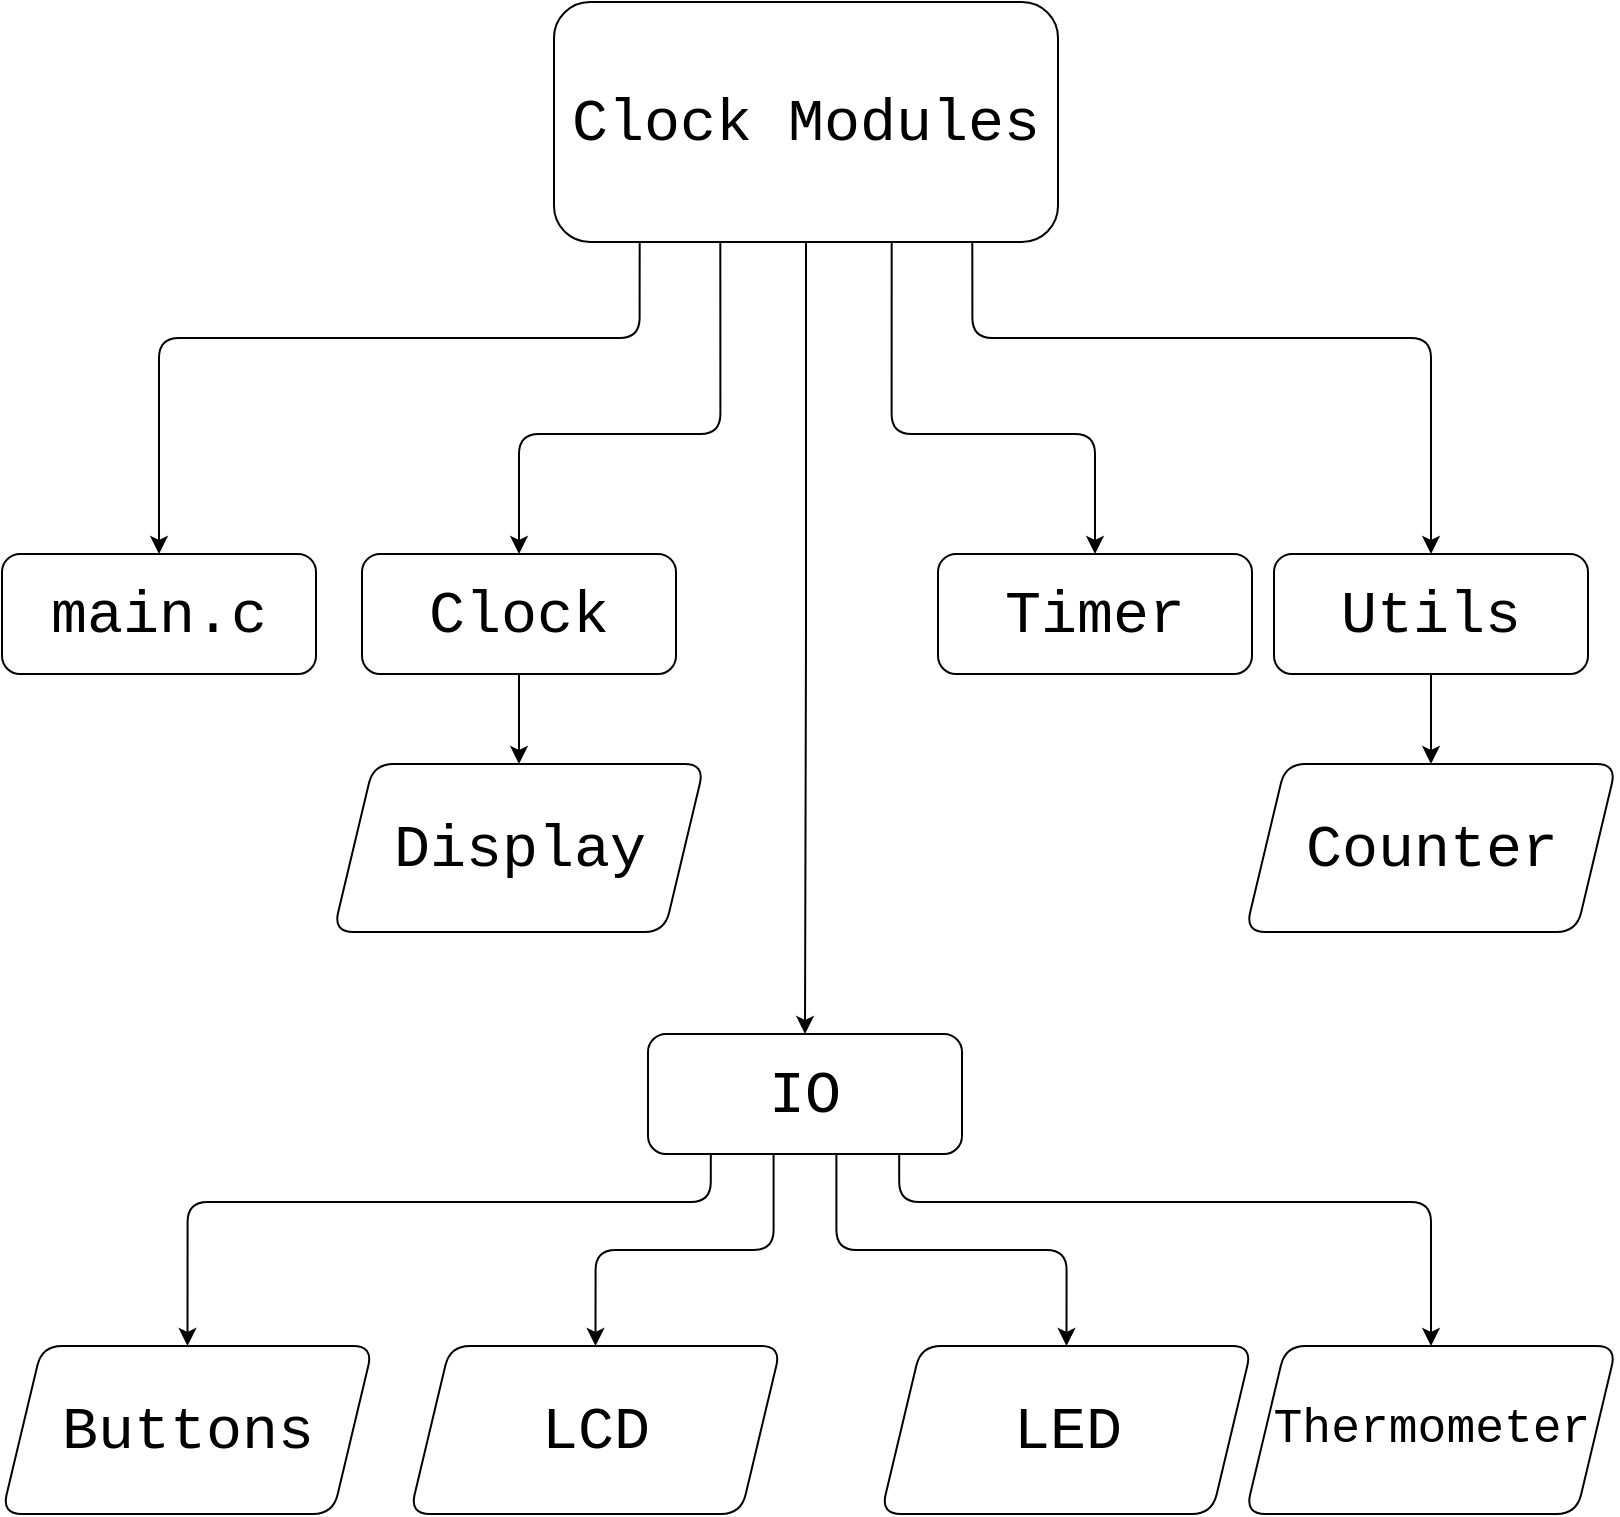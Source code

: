 <mxfile version="27.0.9" pages="3">
  <diagram id="nUrGyAVqV7efe5gS89tq" name="Modules-Overview">
    <mxGraphModel dx="963" dy="1023" grid="1" gridSize="12" guides="1" tooltips="1" connect="1" arrows="1" fold="1" page="1" pageScale="1" pageWidth="827" pageHeight="1169" background="#FFFFFF" math="0" shadow="0" adaptiveColors="auto">
      <root>
        <mxCell id="0" />
        <mxCell id="1" parent="0" />
        <mxCell id="XRgSUxfCGnSFoyBDrabc-9" value="main.c" style="rounded=1;whiteSpace=wrap;html=1;fontFamily=Courier New;fontSize=30;points=[[0.5,0,0,0,0]];labelBackgroundColor=none;" vertex="1" parent="1">
          <mxGeometry x="12" y="396" width="157" height="60" as="geometry" />
        </mxCell>
        <mxCell id="XRgSUxfCGnSFoyBDrabc-14" value="Timer" style="rounded=1;whiteSpace=wrap;html=1;fontFamily=Courier New;fontSize=30;points=[[0.5,0,0,0,0]];labelBackgroundColor=none;" vertex="1" parent="1">
          <mxGeometry x="480" y="396" width="157" height="60" as="geometry" />
        </mxCell>
        <mxCell id="XRgSUxfCGnSFoyBDrabc-16" value="Clock" style="rounded=1;whiteSpace=wrap;html=1;fontFamily=Courier New;fontSize=30;points=[[0.5,0,0,0,0],[0.5,1,0,0,0]];labelBackgroundColor=none;" vertex="1" parent="1">
          <mxGeometry x="192" y="396" width="157" height="60" as="geometry" />
        </mxCell>
        <mxCell id="XRgSUxfCGnSFoyBDrabc-17" value="Utils" style="rounded=1;whiteSpace=wrap;html=1;fontFamily=Courier New;fontSize=30;points=[[0.5,0,0,0,0],[0.5,1,0,0,0]];labelBackgroundColor=none;" vertex="1" parent="1">
          <mxGeometry x="648" y="396" width="157" height="60" as="geometry" />
        </mxCell>
        <mxCell id="XRgSUxfCGnSFoyBDrabc-22" value="Clock Modules" style="rounded=1;whiteSpace=wrap;html=1;points=[[0.17,1,0,0,0],[0.33,1,0,0,0],[0.5,1,0,0,0],[0.67,1,0,0,0],[0.83,1,0,0,0]];fontSize=30;fontFamily=Courier New;labelBackgroundColor=none;" vertex="1" parent="1">
          <mxGeometry x="288" y="120" width="252" height="120" as="geometry" />
        </mxCell>
        <mxCell id="XRgSUxfCGnSFoyBDrabc-30" value="Display" style="shape=parallelogram;perimeter=parallelogramPerimeter;whiteSpace=wrap;html=1;fixedSize=1;fontSize=30;fontFamily=Courier New;points=[[0.5,0,0,0,0]];rounded=1;labelBackgroundColor=none;" vertex="1" parent="1">
          <mxGeometry x="177.75" y="501" width="185.5" height="84" as="geometry" />
        </mxCell>
        <mxCell id="XRgSUxfCGnSFoyBDrabc-31" style="edgeStyle=orthogonalEdgeStyle;rounded=1;orthogonalLoop=1;jettySize=auto;html=1;exitX=0.5;exitY=1;exitDx=0;exitDy=0;exitPerimeter=0;entryX=0.5;entryY=0;entryDx=0;entryDy=0;entryPerimeter=0;labelBackgroundColor=none;fontColor=default;" edge="1" parent="1" source="XRgSUxfCGnSFoyBDrabc-16" target="XRgSUxfCGnSFoyBDrabc-30">
          <mxGeometry relative="1" as="geometry" />
        </mxCell>
        <mxCell id="XRgSUxfCGnSFoyBDrabc-32" value="IO" style="rounded=1;whiteSpace=wrap;html=1;fontFamily=Courier New;fontSize=30;points=[[0.2,1,0,0,0],[0.4,1,0,0,0],[0.5,0,0,0,0],[0.6,1,0,0,0],[0.8,1,0,0,0]];labelBackgroundColor=none;" vertex="1" parent="1">
          <mxGeometry x="335" y="636" width="157" height="60" as="geometry" />
        </mxCell>
        <mxCell id="XRgSUxfCGnSFoyBDrabc-34" value="LED" style="shape=parallelogram;perimeter=parallelogramPerimeter;whiteSpace=wrap;html=1;fixedSize=1;fontSize=30;fontFamily=Courier New;points=[[0.5,0,0,0,0]];rounded=1;labelBackgroundColor=none;" vertex="1" parent="1">
          <mxGeometry x="451.5" y="792" width="185.5" height="84" as="geometry" />
        </mxCell>
        <mxCell id="XRgSUxfCGnSFoyBDrabc-35" value="LCD" style="shape=parallelogram;perimeter=parallelogramPerimeter;whiteSpace=wrap;html=1;fixedSize=1;fontSize=30;fontFamily=Courier New;points=[[0.5,0,0,0,0]];rounded=1;labelBackgroundColor=none;" vertex="1" parent="1">
          <mxGeometry x="216" y="792" width="185.5" height="84" as="geometry" />
        </mxCell>
        <mxCell id="XRgSUxfCGnSFoyBDrabc-36" value="Buttons" style="shape=parallelogram;perimeter=parallelogramPerimeter;whiteSpace=wrap;html=1;fixedSize=1;fontSize=30;fontFamily=Courier New;points=[[0.5,0,0,0,0]];rounded=1;labelBackgroundColor=none;" vertex="1" parent="1">
          <mxGeometry x="12" y="792" width="185.5" height="84" as="geometry" />
        </mxCell>
        <mxCell id="XRgSUxfCGnSFoyBDrabc-37" value="&lt;font&gt;Thermometer&lt;/font&gt;" style="shape=parallelogram;perimeter=parallelogramPerimeter;whiteSpace=wrap;html=1;fixedSize=1;fontSize=24;fontFamily=Courier New;points=[[0.5,0,0,0,0]];rounded=1;labelBackgroundColor=none;" vertex="1" parent="1">
          <mxGeometry x="633.75" y="792" width="185.5" height="84" as="geometry" />
        </mxCell>
        <mxCell id="XRgSUxfCGnSFoyBDrabc-38" style="edgeStyle=orthogonalEdgeStyle;rounded=1;orthogonalLoop=1;jettySize=auto;html=1;exitX=0.4;exitY=1;exitDx=0;exitDy=0;exitPerimeter=0;entryX=0.5;entryY=0;entryDx=0;entryDy=0;entryPerimeter=0;labelBackgroundColor=none;fontColor=default;" edge="1" parent="1" source="XRgSUxfCGnSFoyBDrabc-32" target="XRgSUxfCGnSFoyBDrabc-35">
          <mxGeometry relative="1" as="geometry" />
        </mxCell>
        <mxCell id="XRgSUxfCGnSFoyBDrabc-39" style="edgeStyle=orthogonalEdgeStyle;rounded=1;orthogonalLoop=1;jettySize=auto;html=1;exitX=0.6;exitY=1;exitDx=0;exitDy=0;exitPerimeter=0;entryX=0.5;entryY=0;entryDx=0;entryDy=0;entryPerimeter=0;labelBackgroundColor=none;fontColor=default;" edge="1" parent="1" source="XRgSUxfCGnSFoyBDrabc-32" target="XRgSUxfCGnSFoyBDrabc-34">
          <mxGeometry relative="1" as="geometry" />
        </mxCell>
        <mxCell id="XRgSUxfCGnSFoyBDrabc-40" style="edgeStyle=orthogonalEdgeStyle;rounded=1;orthogonalLoop=1;jettySize=auto;html=1;exitX=0.8;exitY=1;exitDx=0;exitDy=0;exitPerimeter=0;entryX=0.5;entryY=0;entryDx=0;entryDy=0;entryPerimeter=0;labelBackgroundColor=none;fontColor=default;" edge="1" parent="1" source="XRgSUxfCGnSFoyBDrabc-32" target="XRgSUxfCGnSFoyBDrabc-37">
          <mxGeometry relative="1" as="geometry">
            <Array as="points">
              <mxPoint x="461" y="720" />
              <mxPoint x="726" y="720" />
            </Array>
          </mxGeometry>
        </mxCell>
        <mxCell id="XRgSUxfCGnSFoyBDrabc-41" style="edgeStyle=orthogonalEdgeStyle;rounded=1;orthogonalLoop=1;jettySize=auto;html=1;exitX=0.2;exitY=1;exitDx=0;exitDy=0;exitPerimeter=0;entryX=0.5;entryY=0;entryDx=0;entryDy=0;entryPerimeter=0;labelBackgroundColor=none;fontColor=default;" edge="1" parent="1" source="XRgSUxfCGnSFoyBDrabc-32" target="XRgSUxfCGnSFoyBDrabc-36">
          <mxGeometry relative="1" as="geometry">
            <Array as="points">
              <mxPoint x="366" y="720" />
              <mxPoint x="105" y="720" />
            </Array>
          </mxGeometry>
        </mxCell>
        <mxCell id="9Q0R5TfwW2pFIp_RS0pe-1" style="edgeStyle=orthogonalEdgeStyle;orthogonalLoop=1;jettySize=auto;html=1;exitX=0.5;exitY=1;exitDx=0;exitDy=0;exitPerimeter=0;entryX=0.5;entryY=0;entryDx=0;entryDy=0;entryPerimeter=0;labelBackgroundColor=none;fontColor=default;" edge="1" parent="1" source="XRgSUxfCGnSFoyBDrabc-22" target="XRgSUxfCGnSFoyBDrabc-32">
          <mxGeometry relative="1" as="geometry" />
        </mxCell>
        <mxCell id="9Q0R5TfwW2pFIp_RS0pe-2" style="edgeStyle=orthogonalEdgeStyle;orthogonalLoop=1;jettySize=auto;html=1;exitX=0.67;exitY=1;exitDx=0;exitDy=0;exitPerimeter=0;entryX=0.5;entryY=0;entryDx=0;entryDy=0;entryPerimeter=0;labelBackgroundColor=none;fontColor=default;" edge="1" parent="1" source="XRgSUxfCGnSFoyBDrabc-22" target="XRgSUxfCGnSFoyBDrabc-14">
          <mxGeometry relative="1" as="geometry">
            <Array as="points">
              <mxPoint x="457" y="336" />
              <mxPoint x="558" y="336" />
            </Array>
          </mxGeometry>
        </mxCell>
        <mxCell id="9Q0R5TfwW2pFIp_RS0pe-3" style="edgeStyle=orthogonalEdgeStyle;orthogonalLoop=1;jettySize=auto;html=1;exitX=0.83;exitY=1;exitDx=0;exitDy=0;exitPerimeter=0;entryX=0.5;entryY=0;entryDx=0;entryDy=0;entryPerimeter=0;labelBackgroundColor=none;fontColor=default;" edge="1" parent="1" source="XRgSUxfCGnSFoyBDrabc-22" target="XRgSUxfCGnSFoyBDrabc-17">
          <mxGeometry relative="1" as="geometry">
            <Array as="points">
              <mxPoint x="497" y="288" />
              <mxPoint x="726" y="288" />
            </Array>
          </mxGeometry>
        </mxCell>
        <mxCell id="9Q0R5TfwW2pFIp_RS0pe-4" style="edgeStyle=orthogonalEdgeStyle;orthogonalLoop=1;jettySize=auto;html=1;exitX=0.33;exitY=1;exitDx=0;exitDy=0;exitPerimeter=0;entryX=0.5;entryY=0;entryDx=0;entryDy=0;entryPerimeter=0;labelBackgroundColor=none;fontColor=default;" edge="1" parent="1" source="XRgSUxfCGnSFoyBDrabc-22" target="XRgSUxfCGnSFoyBDrabc-16">
          <mxGeometry relative="1" as="geometry">
            <Array as="points">
              <mxPoint x="371" y="336" />
              <mxPoint x="270" y="336" />
            </Array>
          </mxGeometry>
        </mxCell>
        <mxCell id="9Q0R5TfwW2pFIp_RS0pe-5" style="edgeStyle=orthogonalEdgeStyle;orthogonalLoop=1;jettySize=auto;html=1;exitX=0.17;exitY=1;exitDx=0;exitDy=0;exitPerimeter=0;entryX=0.5;entryY=0;entryDx=0;entryDy=0;entryPerimeter=0;labelBackgroundColor=none;fontColor=default;" edge="1" parent="1" source="XRgSUxfCGnSFoyBDrabc-22" target="XRgSUxfCGnSFoyBDrabc-9">
          <mxGeometry relative="1" as="geometry">
            <Array as="points">
              <mxPoint x="331" y="288" />
              <mxPoint x="90" y="288" />
            </Array>
          </mxGeometry>
        </mxCell>
        <mxCell id="9Q0R5TfwW2pFIp_RS0pe-6" value="Counter" style="shape=parallelogram;perimeter=parallelogramPerimeter;whiteSpace=wrap;html=1;fixedSize=1;fontSize=30;fontFamily=Courier New;points=[[0.5,0,0,0,0]];rounded=1;labelBackgroundColor=none;" vertex="1" parent="1">
          <mxGeometry x="633.75" y="501" width="185.5" height="84" as="geometry" />
        </mxCell>
        <mxCell id="9Q0R5TfwW2pFIp_RS0pe-7" style="edgeStyle=orthogonalEdgeStyle;rounded=0;orthogonalLoop=1;jettySize=auto;html=1;exitX=0.5;exitY=1;exitDx=0;exitDy=0;exitPerimeter=0;entryX=0.5;entryY=0;entryDx=0;entryDy=0;entryPerimeter=0;" edge="1" parent="1" source="XRgSUxfCGnSFoyBDrabc-17" target="9Q0R5TfwW2pFIp_RS0pe-6">
          <mxGeometry relative="1" as="geometry" />
        </mxCell>
      </root>
    </mxGraphModel>
  </diagram>
  <diagram id="N6G3W6vwopdxMDRS5wvz" name="Self-Mutating-Function-Reference">
    <mxGraphModel dx="770" dy="811" grid="1" gridSize="10" guides="1" tooltips="1" connect="1" arrows="1" fold="1" page="1" pageScale="1" pageWidth="827" pageHeight="1169" math="0" shadow="0">
      <root>
        <mxCell id="0" />
        <mxCell id="1" parent="0" />
        <mxCell id="PT3MpBqV53l07qZdI9m1-2" value="INIT_NEXT_CLOCK_MODE" style="swimlane;html=1;fontFamily=Comic Sans MS;fontSize=16;labelBackgroundColor=none;textShadow=0;whiteSpace=wrap;" parent="1" vertex="1">
          <mxGeometry x="174" y="387" width="480" height="395" as="geometry">
            <mxRectangle x="174" y="387" width="260" height="30" as="alternateBounds" />
          </mxGeometry>
        </mxCell>
        <mxCell id="PT3MpBqV53l07qZdI9m1-6" style="edgeStyle=orthogonalEdgeStyle;rounded=0;orthogonalLoop=1;jettySize=auto;html=1;exitX=1;exitY=0.5;exitDx=0;exitDy=0;exitPerimeter=0;entryX=0;entryY=0.5;entryDx=0;entryDy=0;curved=1;" parent="PT3MpBqV53l07qZdI9m1-2" source="PT3MpBqV53l07qZdI9m1-1" target="PT3MpBqV53l07qZdI9m1-5" edge="1">
          <mxGeometry relative="1" as="geometry">
            <Array as="points">
              <mxPoint x="156" y="197" />
              <mxPoint x="156" y="305" />
            </Array>
          </mxGeometry>
        </mxCell>
        <mxCell id="PT3MpBqV53l07qZdI9m1-1" value="&lt;font color=&quot;#ffffff&quot;&gt;init_clock&lt;/font&gt;" style="ellipse;fillColor=strokeColor;html=1;points=[[1,0.5,0,0,0]];fontSize=18;fontFamily=Comic Sans MS;" parent="PT3MpBqV53l07qZdI9m1-2" vertex="1">
          <mxGeometry x="20" y="147" width="100" height="100" as="geometry" />
        </mxCell>
        <mxCell id="PT3MpBqV53l07qZdI9m1-8" style="edgeStyle=orthogonalEdgeStyle;rounded=0;orthogonalLoop=1;jettySize=auto;html=1;exitX=1;exitY=1;exitDx=0;exitDy=0;entryX=1;entryY=0;entryDx=0;entryDy=0;curved=1;fontStyle=0;fontSize=21;spacing=100;" parent="PT3MpBqV53l07qZdI9m1-2" source="PT3MpBqV53l07qZdI9m1-3" target="PT3MpBqV53l07qZdI9m1-5" edge="1">
          <mxGeometry relative="1" as="geometry">
            <Array as="points">
              <mxPoint x="446" y="130" />
              <mxPoint x="446" y="264" />
            </Array>
          </mxGeometry>
        </mxCell>
        <mxCell id="PT3MpBqV53l07qZdI9m1-3" value="init_set_mode" style="ellipse;whiteSpace=wrap;html=1;fontFamily=Comic Sans MS;fontSize=18;" parent="PT3MpBqV53l07qZdI9m1-2" vertex="1">
          <mxGeometry x="240" y="30" width="186" height="117" as="geometry" />
        </mxCell>
        <mxCell id="PT3MpBqV53l07qZdI9m1-7" style="edgeStyle=orthogonalEdgeStyle;rounded=0;orthogonalLoop=1;jettySize=auto;html=1;exitX=0;exitY=0;exitDx=0;exitDy=0;entryX=0;entryY=1;entryDx=0;entryDy=0;curved=1;" parent="PT3MpBqV53l07qZdI9m1-2" source="PT3MpBqV53l07qZdI9m1-5" target="PT3MpBqV53l07qZdI9m1-3" edge="1">
          <mxGeometry relative="1" as="geometry">
            <Array as="points">
              <mxPoint x="216" y="264" />
              <mxPoint x="216" y="130" />
            </Array>
          </mxGeometry>
        </mxCell>
        <mxCell id="PT3MpBqV53l07qZdI9m1-5" value="init_ticking_mode" style="ellipse;whiteSpace=wrap;html=1;fontFamily=Comic Sans MS;fontSize=18;" parent="PT3MpBqV53l07qZdI9m1-2" vertex="1">
          <mxGeometry x="240" y="247" width="186" height="117" as="geometry" />
        </mxCell>
      </root>
    </mxGraphModel>
  </diagram>
  <diagram id="BjHGbwIUPMuAvmA564Lq" name="Main-Loop">
    <mxGraphModel dx="963" dy="1023" grid="1" gridSize="10" guides="1" tooltips="1" connect="1" arrows="1" fold="1" page="1" pageScale="1" pageWidth="827" pageHeight="1169" math="0" shadow="0">
      <root>
        <mxCell id="0" />
        <mxCell id="1" parent="0" />
        <mxCell id="o8ZB0K7ThXCke83VSF6h-1" value="&lt;h1&gt;&lt;font face=&quot;Courier New&quot;&gt;Main Loop&lt;/font&gt;&lt;/h1&gt;" style="swimlane;whiteSpace=wrap;html=1;" vertex="1" parent="1">
          <mxGeometry x="49" y="640" width="730" height="500" as="geometry" />
        </mxCell>
        <mxCell id="CJS4gwRHFXOpTCIFB2yv-61" value="" style="edgeStyle=orthogonalEdgeStyle;rounded=0;orthogonalLoop=1;jettySize=auto;html=1;" edge="1" parent="o8ZB0K7ThXCke83VSF6h-1" source="CJS4gwRHFXOpTCIFB2yv-51" target="CJS4gwRHFXOpTCIFB2yv-60">
          <mxGeometry relative="1" as="geometry" />
        </mxCell>
        <mxCell id="CJS4gwRHFXOpTCIFB2yv-51" value="Check How Many ticks went by" style="strokeWidth=2;html=1;shape=mxgraph.flowchart.start_2;whiteSpace=wrap;" vertex="1" parent="o8ZB0K7ThXCke83VSF6h-1">
          <mxGeometry x="315" y="90.04" width="105" height="100" as="geometry" />
        </mxCell>
        <mxCell id="CJS4gwRHFXOpTCIFB2yv-59" style="edgeStyle=orthogonalEdgeStyle;rounded=0;orthogonalLoop=1;jettySize=auto;html=1;exitX=0.5;exitY=0;exitDx=0;exitDy=0;exitPerimeter=0;entryX=0.855;entryY=0.855;entryDx=0;entryDy=0;entryPerimeter=0;curved=1;" edge="1" parent="o8ZB0K7ThXCke83VSF6h-1" source="CJS4gwRHFXOpTCIFB2yv-51" target="CJS4gwRHFXOpTCIFB2yv-51">
          <mxGeometry relative="1" as="geometry">
            <Array as="points">
              <mxPoint x="368" y="40" />
              <mxPoint x="511" y="40" />
              <mxPoint x="511" y="220" />
              <mxPoint x="405" y="220" />
            </Array>
          </mxGeometry>
        </mxCell>
        <mxCell id="CJS4gwRHFXOpTCIFB2yv-62" value="wait for tick &amp;gt; 0" style="edgeLabel;html=1;align=center;verticalAlign=middle;resizable=0;points=[];fontSize=16;" vertex="1" connectable="0" parent="CJS4gwRHFXOpTCIFB2yv-59">
          <mxGeometry x="0.106" y="2" relative="1" as="geometry">
            <mxPoint as="offset" />
          </mxGeometry>
        </mxCell>
        <mxCell id="CJS4gwRHFXOpTCIFB2yv-64" value="" style="edgeStyle=orthogonalEdgeStyle;rounded=0;orthogonalLoop=1;jettySize=auto;html=1;" edge="1" parent="o8ZB0K7ThXCke83VSF6h-1" source="CJS4gwRHFXOpTCIFB2yv-60" target="CJS4gwRHFXOpTCIFB2yv-63">
          <mxGeometry relative="1" as="geometry" />
        </mxCell>
        <mxCell id="CJS4gwRHFXOpTCIFB2yv-60" value="Synchronize Clock" style="rounded=1;whiteSpace=wrap;html=1;strokeWidth=2;fontSize=20;" vertex="1" parent="o8ZB0K7ThXCke83VSF6h-1">
          <mxGeometry x="271.25" y="260" width="192.5" height="70" as="geometry" />
        </mxCell>
        <mxCell id="CJS4gwRHFXOpTCIFB2yv-63" value="Render Display" style="whiteSpace=wrap;html=1;fontSize=20;rounded=1;strokeWidth=2;" vertex="1" parent="o8ZB0K7ThXCke83VSF6h-1">
          <mxGeometry x="281.25" y="390" width="172.5" height="70" as="geometry" />
        </mxCell>
        <mxCell id="CJS4gwRHFXOpTCIFB2yv-65" style="edgeStyle=orthogonalEdgeStyle;rounded=0;orthogonalLoop=1;jettySize=auto;html=1;exitX=0;exitY=0.5;exitDx=0;exitDy=0;entryX=0.007;entryY=0.442;entryDx=0;entryDy=0;entryPerimeter=0;" edge="1" parent="o8ZB0K7ThXCke83VSF6h-1" source="CJS4gwRHFXOpTCIFB2yv-63" target="CJS4gwRHFXOpTCIFB2yv-51">
          <mxGeometry relative="1" as="geometry">
            <Array as="points">
              <mxPoint x="151" y="425" />
              <mxPoint x="151" y="134" />
            </Array>
          </mxGeometry>
        </mxCell>
        <mxCell id="o8ZB0K7ThXCke83VSF6h-2" value="&lt;h1&gt;&lt;font face=&quot;Courier New&quot;&gt;Background Task&lt;/font&gt;&lt;/h1&gt;" style="swimlane;whiteSpace=wrap;html=1;" vertex="1" parent="1">
          <mxGeometry x="511" y="304" width="301" height="280" as="geometry" />
        </mxCell>
        <mxCell id="CJS4gwRHFXOpTCIFB2yv-17" style="edgeStyle=orthogonalEdgeStyle;rounded=0;orthogonalLoop=1;jettySize=auto;html=1;exitX=1;exitY=0.5;exitDx=0;exitDy=0;entryX=0.5;entryY=0;entryDx=0;entryDy=0;dashed=1;" edge="1" parent="o8ZB0K7ThXCke83VSF6h-2" source="CJS4gwRHFXOpTCIFB2yv-9" target="CJS4gwRHFXOpTCIFB2yv-12">
          <mxGeometry relative="1" as="geometry" />
        </mxCell>
        <mxCell id="CJS4gwRHFXOpTCIFB2yv-9" value="Timer Interrupt" style="rounded=1;whiteSpace=wrap;html=1;absoluteArcSize=1;arcSize=14;strokeWidth=2;" vertex="1" parent="o8ZB0K7ThXCke83VSF6h-2">
          <mxGeometry x="9.5" y="36" width="89" height="34" as="geometry" />
        </mxCell>
        <mxCell id="CJS4gwRHFXOpTCIFB2yv-37" style="edgeStyle=orthogonalEdgeStyle;rounded=0;orthogonalLoop=1;jettySize=auto;html=1;exitX=0.5;exitY=1;exitDx=0;exitDy=0;entryX=0.5;entryY=0;entryDx=0;entryDy=0;" edge="1" parent="o8ZB0K7ThXCke83VSF6h-2" source="CJS4gwRHFXOpTCIFB2yv-12" target="CJS4gwRHFXOpTCIFB2yv-36">
          <mxGeometry relative="1" as="geometry" />
        </mxCell>
        <mxCell id="CJS4gwRHFXOpTCIFB2yv-12" value="Increment ticker" style="rounded=1;whiteSpace=wrap;html=1;absoluteArcSize=1;arcSize=14;strokeWidth=2;" vertex="1" parent="o8ZB0K7ThXCke83VSF6h-2">
          <mxGeometry x="73.5" y="106" width="154" height="47" as="geometry" />
        </mxCell>
        <mxCell id="CJS4gwRHFXOpTCIFB2yv-36" value="polling_task" style="rounded=1;whiteSpace=wrap;html=1;absoluteArcSize=1;arcSize=14;strokeWidth=2;" vertex="1" parent="o8ZB0K7ThXCke83VSF6h-2">
          <mxGeometry x="73.5" y="186" width="154" height="47" as="geometry" />
        </mxCell>
        <mxCell id="CJS4gwRHFXOpTCIFB2yv-4" value="&lt;h1&gt;&lt;font face=&quot;Courier New&quot;&gt;System Initialization&lt;/font&gt;&lt;/h1&gt;" style="swimlane;whiteSpace=wrap;html=1;" vertex="1" parent="1">
          <mxGeometry x="20" y="20" width="420" height="480" as="geometry" />
        </mxCell>
        <mxCell id="CJS4gwRHFXOpTCIFB2yv-19" value="&lt;h2&gt;Initialize Clock&lt;/h2&gt;" style="swimlane;whiteSpace=wrap;html=1;" vertex="1" parent="CJS4gwRHFXOpTCIFB2yv-4">
          <mxGeometry x="52.5" y="40" width="315" height="280" as="geometry" />
        </mxCell>
        <mxCell id="CJS4gwRHFXOpTCIFB2yv-39" value="Initialize IO" style="swimlane;fontStyle=0;childLayout=stackLayout;horizontal=1;startSize=30;horizontalStack=0;resizeParent=1;resizeParentMax=0;resizeLast=0;collapsible=1;marginBottom=0;whiteSpace=wrap;html=1;" vertex="1" parent="CJS4gwRHFXOpTCIFB2yv-19">
          <mxGeometry x="7.5" y="30" width="140" height="150" as="geometry" />
        </mxCell>
        <mxCell id="CJS4gwRHFXOpTCIFB2yv-40" value="init_LED" style="text;strokeColor=none;fillColor=none;align=left;verticalAlign=middle;spacingLeft=4;spacingRight=4;overflow=hidden;points=[[0,0.5],[1,0.5]];portConstraint=eastwest;rotatable=0;whiteSpace=wrap;html=1;" vertex="1" parent="CJS4gwRHFXOpTCIFB2yv-39">
          <mxGeometry y="30" width="140" height="30" as="geometry" />
        </mxCell>
        <mxCell id="CJS4gwRHFXOpTCIFB2yv-41" value="init_LCD" style="text;strokeColor=none;fillColor=none;align=left;verticalAlign=middle;spacingLeft=4;spacingRight=4;overflow=hidden;points=[[0,0.5],[1,0.5]];portConstraint=eastwest;rotatable=0;whiteSpace=wrap;html=1;" vertex="1" parent="CJS4gwRHFXOpTCIFB2yv-39">
          <mxGeometry y="60" width="140" height="30" as="geometry" />
        </mxCell>
        <mxCell id="CJS4gwRHFXOpTCIFB2yv-42" value="init_clock_buttons" style="text;strokeColor=none;fillColor=none;align=left;verticalAlign=middle;spacingLeft=4;spacingRight=4;overflow=hidden;points=[[0,0.5],[1,0.5]];portConstraint=eastwest;rotatable=0;whiteSpace=wrap;html=1;" vertex="1" parent="CJS4gwRHFXOpTCIFB2yv-39">
          <mxGeometry y="90" width="140" height="30" as="geometry" />
        </mxCell>
        <mxCell id="CJS4gwRHFXOpTCIFB2yv-43" value="init_thermometer" style="text;strokeColor=none;fillColor=none;align=left;verticalAlign=middle;spacingLeft=4;spacingRight=4;overflow=hidden;points=[[0,0.5],[1,0.5]];portConstraint=eastwest;rotatable=0;whiteSpace=wrap;html=1;" vertex="1" parent="CJS4gwRHFXOpTCIFB2yv-39">
          <mxGeometry y="120" width="140" height="30" as="geometry" />
        </mxCell>
        <mxCell id="CJS4gwRHFXOpTCIFB2yv-44" value="Initialize Counters" style="swimlane;fontStyle=0;childLayout=stackLayout;horizontal=1;startSize=30;horizontalStack=0;resizeParent=1;resizeParentMax=0;resizeLast=0;collapsible=1;marginBottom=0;whiteSpace=wrap;html=1;" vertex="1" parent="CJS4gwRHFXOpTCIFB2yv-19">
          <mxGeometry x="167.5" y="40" width="140" height="180" as="geometry" />
        </mxCell>
        <mxCell id="CJS4gwRHFXOpTCIFB2yv-45" value="clock seconds ticking&amp;nbsp;" style="text;strokeColor=none;fillColor=none;align=left;verticalAlign=middle;spacingLeft=4;spacingRight=4;overflow=hidden;points=[[0,0.5],[1,0.5]];portConstraint=eastwest;rotatable=0;whiteSpace=wrap;html=1;" vertex="1" parent="CJS4gwRHFXOpTCIFB2yv-44">
          <mxGeometry y="30" width="140" height="30" as="geometry" />
        </mxCell>
        <mxCell id="CJS4gwRHFXOpTCIFB2yv-46" value="buttons polling" style="text;strokeColor=none;fillColor=none;align=left;verticalAlign=middle;spacingLeft=4;spacingRight=4;overflow=hidden;points=[[0,0.5],[1,0.5]];portConstraint=eastwest;rotatable=0;whiteSpace=wrap;html=1;" vertex="1" parent="CJS4gwRHFXOpTCIFB2yv-44">
          <mxGeometry y="60" width="140" height="30" as="geometry" />
        </mxCell>
        <mxCell id="CJS4gwRHFXOpTCIFB2yv-47" value="thermometer polling" style="text;strokeColor=none;fillColor=none;align=left;verticalAlign=middle;spacingLeft=4;spacingRight=4;overflow=hidden;points=[[0,0.5],[1,0.5]];portConstraint=eastwest;rotatable=0;whiteSpace=wrap;html=1;" vertex="1" parent="CJS4gwRHFXOpTCIFB2yv-44">
          <mxGeometry y="90" width="140" height="30" as="geometry" />
        </mxCell>
        <mxCell id="CJS4gwRHFXOpTCIFB2yv-48" value="time rendering" style="text;strokeColor=none;fillColor=none;align=left;verticalAlign=middle;spacingLeft=4;spacingRight=4;overflow=hidden;points=[[0,0.5],[1,0.5]];portConstraint=eastwest;rotatable=0;whiteSpace=wrap;html=1;" vertex="1" parent="CJS4gwRHFXOpTCIFB2yv-44">
          <mxGeometry y="120" width="140" height="30" as="geometry" />
        </mxCell>
        <mxCell id="CJS4gwRHFXOpTCIFB2yv-49" value="title rendering" style="text;strokeColor=none;fillColor=none;align=left;verticalAlign=middle;spacingLeft=4;spacingRight=4;overflow=hidden;points=[[0,0.5],[1,0.5]];portConstraint=eastwest;rotatable=0;whiteSpace=wrap;html=1;" vertex="1" parent="CJS4gwRHFXOpTCIFB2yv-44">
          <mxGeometry y="150" width="140" height="30" as="geometry" />
        </mxCell>
        <mxCell id="CJS4gwRHFXOpTCIFB2yv-50" value="Initialize display rendering buffer" style="rounded=1;whiteSpace=wrap;html=1;" vertex="1" parent="CJS4gwRHFXOpTCIFB2yv-19">
          <mxGeometry x="17.5" y="210" width="122.5" height="50" as="geometry" />
        </mxCell>
        <mxCell id="CJS4gwRHFXOpTCIFB2yv-26" value="&lt;h2&gt;Initialize Timer&lt;/h2&gt;" style="swimlane;whiteSpace=wrap;html=1;" vertex="1" parent="CJS4gwRHFXOpTCIFB2yv-4">
          <mxGeometry x="52.5" y="350" width="315" height="110" as="geometry" />
        </mxCell>
        <mxCell id="CJS4gwRHFXOpTCIFB2yv-30" value="Capture References" style="swimlane;fontStyle=0;childLayout=stackLayout;horizontal=1;startSize=30;horizontalStack=0;resizeParent=1;resizeParentMax=0;resizeLast=0;collapsible=1;marginBottom=0;whiteSpace=wrap;html=1;fontSize=12;points=[];" vertex="1" parent="CJS4gwRHFXOpTCIFB2yv-26">
          <mxGeometry x="17.5" y="30" width="80" height="70" as="geometry" />
        </mxCell>
        <mxCell id="CJS4gwRHFXOpTCIFB2yv-31" value="- ticker" style="text;strokeColor=none;fillColor=none;align=left;verticalAlign=middle;spacingLeft=4;spacingRight=4;overflow=hidden;points=[[0,0.5],[1,0.5]];portConstraint=eastwest;rotatable=0;whiteSpace=wrap;html=1;strokeWidth=1;" vertex="1" parent="CJS4gwRHFXOpTCIFB2yv-30">
          <mxGeometry y="30" width="80" height="20" as="geometry" />
        </mxCell>
        <mxCell id="CJS4gwRHFXOpTCIFB2yv-32" value="- task" style="text;strokeColor=none;fillColor=none;align=left;verticalAlign=middle;spacingLeft=4;spacingRight=4;overflow=hidden;points=[[0,0.5],[1,0.5]];portConstraint=eastwest;rotatable=0;whiteSpace=wrap;html=1;" vertex="1" parent="CJS4gwRHFXOpTCIFB2yv-30">
          <mxGeometry y="50" width="80" height="20" as="geometry" />
        </mxCell>
        <mxCell id="CJS4gwRHFXOpTCIFB2yv-38" value="Initialize Timer Unit" style="rounded=1;whiteSpace=wrap;html=1;" vertex="1" parent="CJS4gwRHFXOpTCIFB2yv-26">
          <mxGeometry x="167.5" y="35" width="120" height="60" as="geometry" />
        </mxCell>
        <mxCell id="CJS4gwRHFXOpTCIFB2yv-6" value="" style="verticalLabelPosition=bottom;verticalAlign=top;html=1;strokeWidth=2;shape=mxgraph.arrows2.arrow;dy=0.6;dx=40;notch=0;direction=south;" vertex="1" parent="1">
          <mxGeometry x="183.75" y="500" width="92.5" height="140" as="geometry" />
        </mxCell>
        <mxCell id="CJS4gwRHFXOpTCIFB2yv-8" value="&lt;h2&gt;init_ticker&lt;/h2&gt;" style="html=1;shadow=0;dashed=1;align=center;verticalAlign=bottom;shape=mxgraph.arrows2.bendArrow;dy=15;dx=38;notch=0;arrowHead=55;rounded=0;direction=south;fontSize=18;fontStyle=0;labelPosition=center;verticalLabelPosition=top;dashPattern=12 12;" vertex="1" parent="1">
          <mxGeometry x="440" y="90" width="250" height="210" as="geometry" />
        </mxCell>
        <mxCell id="CJS4gwRHFXOpTCIFB2yv-35" style="edgeStyle=orthogonalEdgeStyle;rounded=0;orthogonalLoop=1;jettySize=auto;html=1;exitX=1;exitY=0.5;exitDx=0;exitDy=0;entryX=0;entryY=0;entryDx=15;entryDy=250;entryPerimeter=0;" edge="1" parent="1" source="CJS4gwRHFXOpTCIFB2yv-26" target="CJS4gwRHFXOpTCIFB2yv-8">
          <mxGeometry relative="1" as="geometry" />
        </mxCell>
      </root>
    </mxGraphModel>
  </diagram>
</mxfile>
